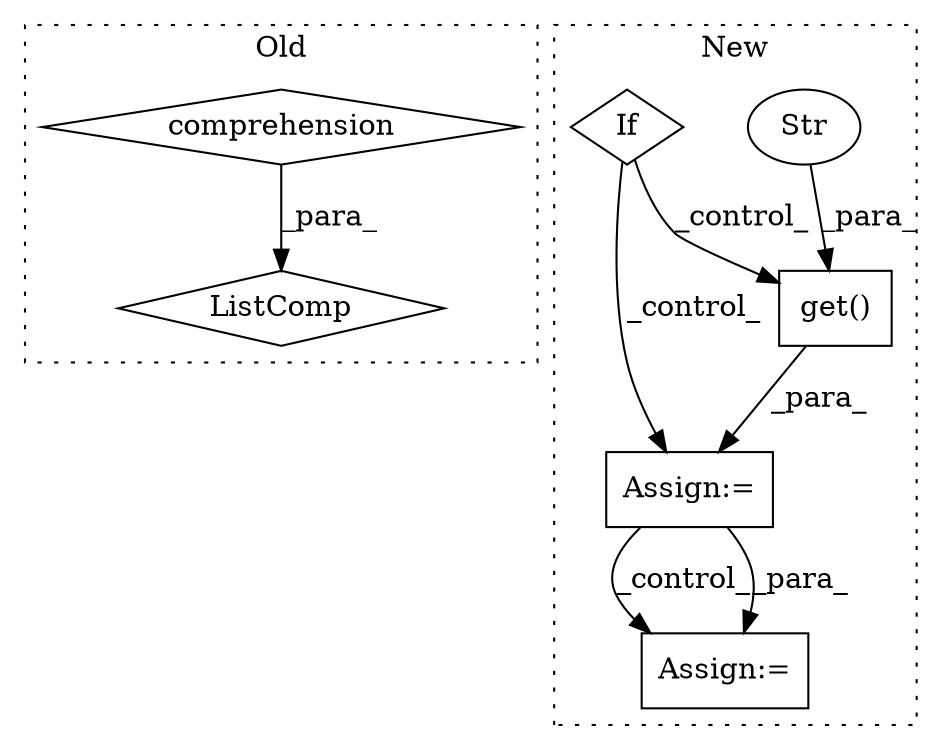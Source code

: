 digraph G {
subgraph cluster0 {
1 [label="ListComp" a="106" s="9397" l="31" shape="diamond"];
3 [label="comprehension" a="45" s="9408" l="3" shape="diamond"];
label = "Old";
style="dotted";
}
subgraph cluster1 {
2 [label="get()" a="75" s="11898,11949" l="9,1" shape="box"];
4 [label="Str" a="66" s="11907" l="36" shape="ellipse"];
5 [label="Assign:=" a="68" s="11895" l="3" shape="box"];
6 [label="Assign:=" a="68" s="12310" l="4" shape="box"];
7 [label="If" a="96" s="11805" l="3" shape="diamond"];
label = "New";
style="dotted";
}
2 -> 5 [label="_para_"];
3 -> 1 [label="_para_"];
4 -> 2 [label="_para_"];
5 -> 6 [label="_control_"];
5 -> 6 [label="_para_"];
7 -> 2 [label="_control_"];
7 -> 5 [label="_control_"];
}